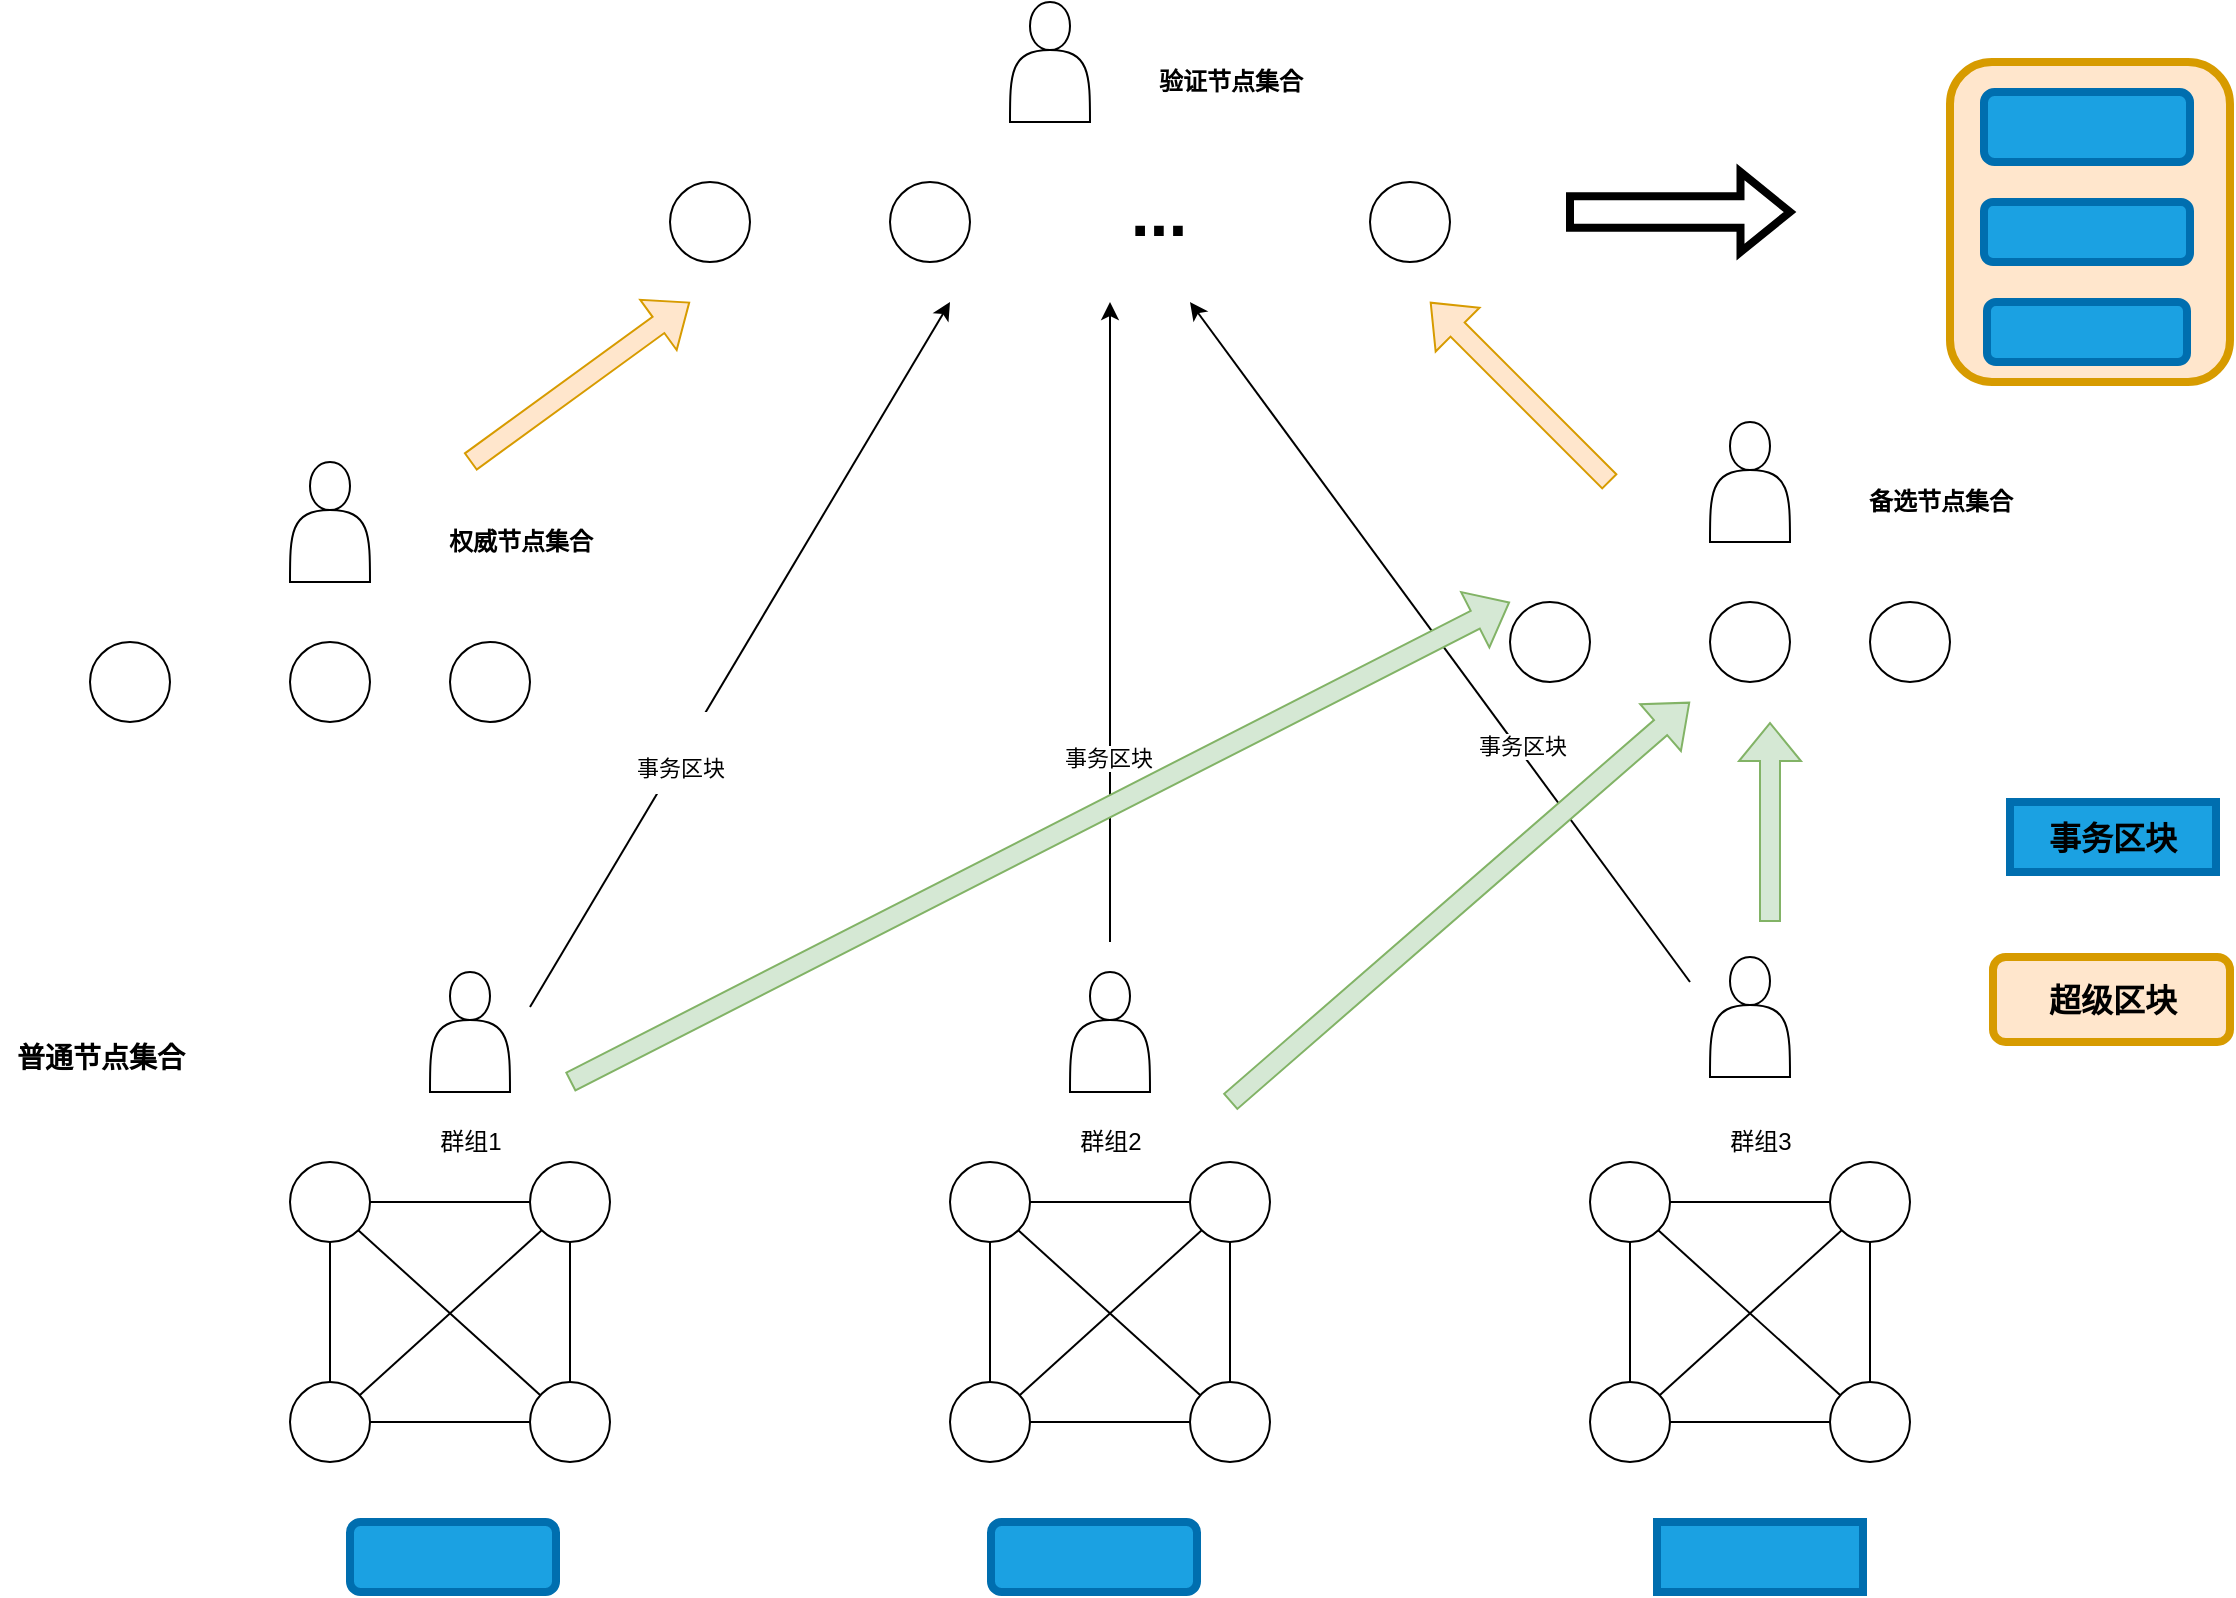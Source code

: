<mxfile version="18.1.1" type="github"><diagram id="0IEPuNrNNNANQbASm3SN" name="第 1 页"><mxGraphModel dx="2858" dy="1089" grid="1" gridSize="10" guides="1" tooltips="1" connect="1" arrows="1" fold="1" page="1" pageScale="1" pageWidth="827" pageHeight="1169" math="0" shadow="0"><root><mxCell id="0"/><mxCell id="1" parent="0"/><mxCell id="gnldVlwP_P8i2M24DotM-1" value="" style="shape=actor;whiteSpace=wrap;html=1;" parent="1" vertex="1"><mxGeometry x="340" y="40" width="40" height="60" as="geometry"/></mxCell><mxCell id="gnldVlwP_P8i2M24DotM-3" value="" style="ellipse;whiteSpace=wrap;html=1;aspect=fixed;" parent="1" vertex="1"><mxGeometry x="170" y="130" width="40" height="40" as="geometry"/></mxCell><mxCell id="gnldVlwP_P8i2M24DotM-6" value="验证节点集合" style="text;html=1;align=center;verticalAlign=middle;resizable=0;points=[];autosize=1;strokeColor=none;fillColor=none;fontStyle=1" parent="1" vertex="1"><mxGeometry x="405" y="70" width="90" height="20" as="geometry"/></mxCell><mxCell id="gnldVlwP_P8i2M24DotM-7" value="" style="ellipse;whiteSpace=wrap;html=1;aspect=fixed;" parent="1" vertex="1"><mxGeometry x="280" y="130" width="40" height="40" as="geometry"/></mxCell><mxCell id="gnldVlwP_P8i2M24DotM-9" value="" style="ellipse;whiteSpace=wrap;html=1;aspect=fixed;" parent="1" vertex="1"><mxGeometry x="520" y="130" width="40" height="40" as="geometry"/></mxCell><mxCell id="gnldVlwP_P8i2M24DotM-10" value="..." style="text;html=1;align=center;verticalAlign=middle;resizable=0;points=[];autosize=1;strokeColor=none;fillColor=none;fontStyle=1;strokeWidth=4;fontSize=34;" parent="1" vertex="1"><mxGeometry x="393.5" y="120" width="40" height="50" as="geometry"/></mxCell><mxCell id="gnldVlwP_P8i2M24DotM-11" value="" style="shape=actor;whiteSpace=wrap;html=1;" parent="1" vertex="1"><mxGeometry x="-20" y="270" width="40" height="60" as="geometry"/></mxCell><mxCell id="gnldVlwP_P8i2M24DotM-12" value="" style="ellipse;whiteSpace=wrap;html=1;aspect=fixed;" parent="1" vertex="1"><mxGeometry x="-120" y="360" width="40" height="40" as="geometry"/></mxCell><mxCell id="gnldVlwP_P8i2M24DotM-13" value="权威节点集合" style="text;html=1;align=center;verticalAlign=middle;resizable=0;points=[];autosize=1;strokeColor=none;fillColor=none;fontStyle=1" parent="1" vertex="1"><mxGeometry x="50" y="300" width="90" height="20" as="geometry"/></mxCell><mxCell id="gnldVlwP_P8i2M24DotM-14" value="" style="ellipse;whiteSpace=wrap;html=1;aspect=fixed;" parent="1" vertex="1"><mxGeometry x="-20" y="360" width="40" height="40" as="geometry"/></mxCell><mxCell id="gnldVlwP_P8i2M24DotM-15" value="" style="ellipse;whiteSpace=wrap;html=1;aspect=fixed;" parent="1" vertex="1"><mxGeometry x="60" y="360" width="40" height="40" as="geometry"/></mxCell><mxCell id="gnldVlwP_P8i2M24DotM-18" value="" style="shape=flexArrow;endArrow=classic;html=1;rounded=0;fontSize=34;fillColor=#ffe6cc;strokeColor=#d79b00;" parent="1" edge="1"><mxGeometry width="50" height="50" relative="1" as="geometry"><mxPoint x="70" y="270" as="sourcePoint"/><mxPoint x="180" y="190" as="targetPoint"/></mxGeometry></mxCell><mxCell id="gnldVlwP_P8i2M24DotM-19" value="" style="shape=actor;whiteSpace=wrap;html=1;" parent="1" vertex="1"><mxGeometry x="690" y="250" width="40" height="60" as="geometry"/></mxCell><mxCell id="gnldVlwP_P8i2M24DotM-20" value="" style="ellipse;whiteSpace=wrap;html=1;aspect=fixed;" parent="1" vertex="1"><mxGeometry x="590" y="340" width="40" height="40" as="geometry"/></mxCell><mxCell id="gnldVlwP_P8i2M24DotM-21" value="备选节点集合" style="text;html=1;align=center;verticalAlign=middle;resizable=0;points=[];autosize=1;strokeColor=none;fillColor=none;fontStyle=1" parent="1" vertex="1"><mxGeometry x="760" y="280" width="90" height="20" as="geometry"/></mxCell><mxCell id="gnldVlwP_P8i2M24DotM-22" value="" style="ellipse;whiteSpace=wrap;html=1;aspect=fixed;" parent="1" vertex="1"><mxGeometry x="690" y="340" width="40" height="40" as="geometry"/></mxCell><mxCell id="gnldVlwP_P8i2M24DotM-23" value="" style="ellipse;whiteSpace=wrap;html=1;aspect=fixed;" parent="1" vertex="1"><mxGeometry x="770" y="340" width="40" height="40" as="geometry"/></mxCell><mxCell id="gnldVlwP_P8i2M24DotM-24" value="" style="shape=flexArrow;endArrow=classic;html=1;rounded=0;fontSize=34;fillColor=#ffe6cc;strokeColor=#d79b00;" parent="1" edge="1"><mxGeometry width="50" height="50" relative="1" as="geometry"><mxPoint x="640" y="280" as="sourcePoint"/><mxPoint x="550" y="190" as="targetPoint"/></mxGeometry></mxCell><mxCell id="gnldVlwP_P8i2M24DotM-26" value="" style="shape=actor;whiteSpace=wrap;html=1;" parent="1" vertex="1"><mxGeometry x="50" y="525" width="40" height="60" as="geometry"/></mxCell><mxCell id="gnldVlwP_P8i2M24DotM-46" style="edgeStyle=orthogonalEdgeStyle;rounded=0;orthogonalLoop=1;jettySize=auto;html=1;entryX=0;entryY=0.5;entryDx=0;entryDy=0;fontSize=34;endArrow=none;endFill=0;" parent="1" source="gnldVlwP_P8i2M24DotM-27" target="gnldVlwP_P8i2M24DotM-29" edge="1"><mxGeometry relative="1" as="geometry"/></mxCell><mxCell id="gnldVlwP_P8i2M24DotM-50" style="edgeStyle=orthogonalEdgeStyle;rounded=0;orthogonalLoop=1;jettySize=auto;html=1;exitX=0.5;exitY=1;exitDx=0;exitDy=0;fontSize=34;endArrow=none;endFill=0;" parent="1" source="gnldVlwP_P8i2M24DotM-27" target="gnldVlwP_P8i2M24DotM-28" edge="1"><mxGeometry relative="1" as="geometry"/></mxCell><mxCell id="gnldVlwP_P8i2M24DotM-27" value="" style="ellipse;whiteSpace=wrap;html=1;aspect=fixed;" parent="1" vertex="1"><mxGeometry x="-20" y="620" width="40" height="40" as="geometry"/></mxCell><mxCell id="gnldVlwP_P8i2M24DotM-54" style="edgeStyle=none;rounded=0;orthogonalLoop=1;jettySize=auto;html=1;entryX=0;entryY=1;entryDx=0;entryDy=0;fontSize=34;endArrow=none;endFill=0;" parent="1" source="gnldVlwP_P8i2M24DotM-28" target="gnldVlwP_P8i2M24DotM-29" edge="1"><mxGeometry relative="1" as="geometry"/></mxCell><mxCell id="gnldVlwP_P8i2M24DotM-28" value="" style="ellipse;whiteSpace=wrap;html=1;aspect=fixed;" parent="1" vertex="1"><mxGeometry x="-20" y="730" width="40" height="40" as="geometry"/></mxCell><mxCell id="gnldVlwP_P8i2M24DotM-29" value="" style="ellipse;whiteSpace=wrap;html=1;aspect=fixed;" parent="1" vertex="1"><mxGeometry x="100" y="620" width="40" height="40" as="geometry"/></mxCell><mxCell id="gnldVlwP_P8i2M24DotM-51" style="edgeStyle=orthogonalEdgeStyle;rounded=0;orthogonalLoop=1;jettySize=auto;html=1;entryX=0.5;entryY=1;entryDx=0;entryDy=0;fontSize=34;endArrow=none;endFill=0;" parent="1" source="gnldVlwP_P8i2M24DotM-30" target="gnldVlwP_P8i2M24DotM-29" edge="1"><mxGeometry relative="1" as="geometry"/></mxCell><mxCell id="gnldVlwP_P8i2M24DotM-52" style="edgeStyle=orthogonalEdgeStyle;rounded=0;orthogonalLoop=1;jettySize=auto;html=1;entryX=1;entryY=0.5;entryDx=0;entryDy=0;fontSize=34;endArrow=none;endFill=0;" parent="1" source="gnldVlwP_P8i2M24DotM-30" target="gnldVlwP_P8i2M24DotM-28" edge="1"><mxGeometry relative="1" as="geometry"/></mxCell><mxCell id="gnldVlwP_P8i2M24DotM-53" style="rounded=0;orthogonalLoop=1;jettySize=auto;html=1;entryX=1;entryY=1;entryDx=0;entryDy=0;fontSize=34;endArrow=none;endFill=0;" parent="1" source="gnldVlwP_P8i2M24DotM-30" target="gnldVlwP_P8i2M24DotM-27" edge="1"><mxGeometry relative="1" as="geometry"/></mxCell><mxCell id="gnldVlwP_P8i2M24DotM-30" value="" style="ellipse;whiteSpace=wrap;html=1;aspect=fixed;" parent="1" vertex="1"><mxGeometry x="100" y="730" width="40" height="40" as="geometry"/></mxCell><mxCell id="gnldVlwP_P8i2M24DotM-32" value="" style="shape=actor;whiteSpace=wrap;html=1;" parent="1" vertex="1"><mxGeometry x="370" y="525" width="40" height="60" as="geometry"/></mxCell><mxCell id="gnldVlwP_P8i2M24DotM-37" value="" style="shape=actor;whiteSpace=wrap;html=1;" parent="1" vertex="1"><mxGeometry x="690" y="517.5" width="40" height="60" as="geometry"/></mxCell><mxCell id="gnldVlwP_P8i2M24DotM-55" style="edgeStyle=orthogonalEdgeStyle;rounded=0;orthogonalLoop=1;jettySize=auto;html=1;entryX=0;entryY=0.5;entryDx=0;entryDy=0;fontSize=34;endArrow=none;endFill=0;" parent="1" source="gnldVlwP_P8i2M24DotM-57" target="gnldVlwP_P8i2M24DotM-60" edge="1"><mxGeometry relative="1" as="geometry"/></mxCell><mxCell id="gnldVlwP_P8i2M24DotM-56" style="edgeStyle=orthogonalEdgeStyle;rounded=0;orthogonalLoop=1;jettySize=auto;html=1;exitX=0.5;exitY=1;exitDx=0;exitDy=0;fontSize=34;endArrow=none;endFill=0;" parent="1" source="gnldVlwP_P8i2M24DotM-57" target="gnldVlwP_P8i2M24DotM-59" edge="1"><mxGeometry relative="1" as="geometry"/></mxCell><mxCell id="gnldVlwP_P8i2M24DotM-57" value="" style="ellipse;whiteSpace=wrap;html=1;aspect=fixed;" parent="1" vertex="1"><mxGeometry x="310" y="620" width="40" height="40" as="geometry"/></mxCell><mxCell id="gnldVlwP_P8i2M24DotM-58" style="edgeStyle=none;rounded=0;orthogonalLoop=1;jettySize=auto;html=1;entryX=0;entryY=1;entryDx=0;entryDy=0;fontSize=34;endArrow=none;endFill=0;" parent="1" source="gnldVlwP_P8i2M24DotM-59" target="gnldVlwP_P8i2M24DotM-60" edge="1"><mxGeometry relative="1" as="geometry"/></mxCell><mxCell id="gnldVlwP_P8i2M24DotM-59" value="" style="ellipse;whiteSpace=wrap;html=1;aspect=fixed;" parent="1" vertex="1"><mxGeometry x="310" y="730" width="40" height="40" as="geometry"/></mxCell><mxCell id="gnldVlwP_P8i2M24DotM-60" value="" style="ellipse;whiteSpace=wrap;html=1;aspect=fixed;" parent="1" vertex="1"><mxGeometry x="430" y="620" width="40" height="40" as="geometry"/></mxCell><mxCell id="gnldVlwP_P8i2M24DotM-61" style="edgeStyle=orthogonalEdgeStyle;rounded=0;orthogonalLoop=1;jettySize=auto;html=1;entryX=0.5;entryY=1;entryDx=0;entryDy=0;fontSize=34;endArrow=none;endFill=0;" parent="1" source="gnldVlwP_P8i2M24DotM-64" target="gnldVlwP_P8i2M24DotM-60" edge="1"><mxGeometry relative="1" as="geometry"/></mxCell><mxCell id="gnldVlwP_P8i2M24DotM-62" style="edgeStyle=orthogonalEdgeStyle;rounded=0;orthogonalLoop=1;jettySize=auto;html=1;entryX=1;entryY=0.5;entryDx=0;entryDy=0;fontSize=34;endArrow=none;endFill=0;" parent="1" source="gnldVlwP_P8i2M24DotM-64" target="gnldVlwP_P8i2M24DotM-59" edge="1"><mxGeometry relative="1" as="geometry"/></mxCell><mxCell id="gnldVlwP_P8i2M24DotM-63" style="rounded=0;orthogonalLoop=1;jettySize=auto;html=1;entryX=1;entryY=1;entryDx=0;entryDy=0;fontSize=34;endArrow=none;endFill=0;" parent="1" source="gnldVlwP_P8i2M24DotM-64" target="gnldVlwP_P8i2M24DotM-57" edge="1"><mxGeometry relative="1" as="geometry"/></mxCell><mxCell id="gnldVlwP_P8i2M24DotM-64" value="" style="ellipse;whiteSpace=wrap;html=1;aspect=fixed;" parent="1" vertex="1"><mxGeometry x="430" y="730" width="40" height="40" as="geometry"/></mxCell><mxCell id="gnldVlwP_P8i2M24DotM-65" style="edgeStyle=orthogonalEdgeStyle;rounded=0;orthogonalLoop=1;jettySize=auto;html=1;entryX=0;entryY=0.5;entryDx=0;entryDy=0;fontSize=34;endArrow=none;endFill=0;" parent="1" source="gnldVlwP_P8i2M24DotM-67" target="gnldVlwP_P8i2M24DotM-70" edge="1"><mxGeometry relative="1" as="geometry"/></mxCell><mxCell id="gnldVlwP_P8i2M24DotM-66" style="edgeStyle=orthogonalEdgeStyle;rounded=0;orthogonalLoop=1;jettySize=auto;html=1;exitX=0.5;exitY=1;exitDx=0;exitDy=0;fontSize=34;endArrow=none;endFill=0;" parent="1" source="gnldVlwP_P8i2M24DotM-67" target="gnldVlwP_P8i2M24DotM-69" edge="1"><mxGeometry relative="1" as="geometry"/></mxCell><mxCell id="gnldVlwP_P8i2M24DotM-67" value="" style="ellipse;whiteSpace=wrap;html=1;aspect=fixed;" parent="1" vertex="1"><mxGeometry x="630" y="620" width="40" height="40" as="geometry"/></mxCell><mxCell id="gnldVlwP_P8i2M24DotM-68" style="edgeStyle=none;rounded=0;orthogonalLoop=1;jettySize=auto;html=1;entryX=0;entryY=1;entryDx=0;entryDy=0;fontSize=34;endArrow=none;endFill=0;" parent="1" source="gnldVlwP_P8i2M24DotM-69" target="gnldVlwP_P8i2M24DotM-70" edge="1"><mxGeometry relative="1" as="geometry"/></mxCell><mxCell id="gnldVlwP_P8i2M24DotM-69" value="" style="ellipse;whiteSpace=wrap;html=1;aspect=fixed;" parent="1" vertex="1"><mxGeometry x="630" y="730" width="40" height="40" as="geometry"/></mxCell><mxCell id="gnldVlwP_P8i2M24DotM-70" value="" style="ellipse;whiteSpace=wrap;html=1;aspect=fixed;" parent="1" vertex="1"><mxGeometry x="750" y="620" width="40" height="40" as="geometry"/></mxCell><mxCell id="gnldVlwP_P8i2M24DotM-71" style="edgeStyle=orthogonalEdgeStyle;rounded=0;orthogonalLoop=1;jettySize=auto;html=1;entryX=0.5;entryY=1;entryDx=0;entryDy=0;fontSize=34;endArrow=none;endFill=0;" parent="1" source="gnldVlwP_P8i2M24DotM-74" target="gnldVlwP_P8i2M24DotM-70" edge="1"><mxGeometry relative="1" as="geometry"/></mxCell><mxCell id="gnldVlwP_P8i2M24DotM-72" style="edgeStyle=orthogonalEdgeStyle;rounded=0;orthogonalLoop=1;jettySize=auto;html=1;entryX=1;entryY=0.5;entryDx=0;entryDy=0;fontSize=34;endArrow=none;endFill=0;" parent="1" source="gnldVlwP_P8i2M24DotM-74" target="gnldVlwP_P8i2M24DotM-69" edge="1"><mxGeometry relative="1" as="geometry"/></mxCell><mxCell id="gnldVlwP_P8i2M24DotM-73" style="rounded=0;orthogonalLoop=1;jettySize=auto;html=1;entryX=1;entryY=1;entryDx=0;entryDy=0;fontSize=34;endArrow=none;endFill=0;" parent="1" source="gnldVlwP_P8i2M24DotM-74" target="gnldVlwP_P8i2M24DotM-67" edge="1"><mxGeometry relative="1" as="geometry"/></mxCell><mxCell id="gnldVlwP_P8i2M24DotM-74" value="" style="ellipse;whiteSpace=wrap;html=1;aspect=fixed;" parent="1" vertex="1"><mxGeometry x="750" y="730" width="40" height="40" as="geometry"/></mxCell><mxCell id="gnldVlwP_P8i2M24DotM-77" value="" style="endArrow=classic;html=1;rounded=0;fontSize=34;" parent="1" edge="1"><mxGeometry width="50" height="50" relative="1" as="geometry"><mxPoint x="100" y="542.5" as="sourcePoint"/><mxPoint x="310" y="190" as="targetPoint"/></mxGeometry></mxCell><mxCell id="gnldVlwP_P8i2M24DotM-80" value="&lt;font style=&quot;font-size: 11px&quot;&gt;事务区块&lt;/font&gt;" style="edgeLabel;html=1;align=center;verticalAlign=middle;resizable=0;points=[];fontSize=34;" parent="gnldVlwP_P8i2M24DotM-77" vertex="1" connectable="0"><mxGeometry x="-0.275" y="1" relative="1" as="geometry"><mxPoint as="offset"/></mxGeometry></mxCell><mxCell id="gnldVlwP_P8i2M24DotM-78" value="" style="endArrow=classic;html=1;rounded=0;fontSize=34;" parent="1" edge="1"><mxGeometry width="50" height="50" relative="1" as="geometry"><mxPoint x="390" y="510" as="sourcePoint"/><mxPoint x="390" y="190" as="targetPoint"/></mxGeometry></mxCell><mxCell id="gnldVlwP_P8i2M24DotM-81" value="事务区块" style="edgeLabel;html=1;align=center;verticalAlign=middle;resizable=0;points=[];fontSize=11;" parent="gnldVlwP_P8i2M24DotM-78" vertex="1" connectable="0"><mxGeometry x="-0.425" y="1" relative="1" as="geometry"><mxPoint as="offset"/></mxGeometry></mxCell><mxCell id="gnldVlwP_P8i2M24DotM-79" value="" style="endArrow=classic;html=1;rounded=0;fontSize=34;" parent="1" edge="1"><mxGeometry width="50" height="50" relative="1" as="geometry"><mxPoint x="680" y="530" as="sourcePoint"/><mxPoint x="430" y="190" as="targetPoint"/></mxGeometry></mxCell><mxCell id="gnldVlwP_P8i2M24DotM-82" value="事务区块" style="edgeLabel;html=1;align=center;verticalAlign=middle;resizable=0;points=[];fontSize=11;" parent="gnldVlwP_P8i2M24DotM-79" vertex="1" connectable="0"><mxGeometry x="-0.314" y="-2" relative="1" as="geometry"><mxPoint as="offset"/></mxGeometry></mxCell><mxCell id="gnldVlwP_P8i2M24DotM-83" value="&lt;b&gt;&lt;font style=&quot;font-size: 14px&quot;&gt;普通节点集合&lt;/font&gt;&lt;/b&gt;" style="text;html=1;align=center;verticalAlign=middle;resizable=0;points=[];autosize=1;strokeColor=none;fillColor=none;" parent="1" vertex="1"><mxGeometry x="-165" y="557.5" width="100" height="20" as="geometry"/></mxCell><mxCell id="gnldVlwP_P8i2M24DotM-87" value="群组3" style="text;html=1;align=center;verticalAlign=middle;resizable=0;points=[];autosize=1;strokeColor=none;fillColor=none;" parent="1" vertex="1"><mxGeometry x="690" y="600" width="50" height="20" as="geometry"/></mxCell><mxCell id="gnldVlwP_P8i2M24DotM-88" value="群组2" style="text;html=1;align=center;verticalAlign=middle;resizable=0;points=[];autosize=1;strokeColor=none;fillColor=none;" parent="1" vertex="1"><mxGeometry x="365" y="600" width="50" height="20" as="geometry"/></mxCell><mxCell id="gnldVlwP_P8i2M24DotM-89" value="群组1" style="text;html=1;align=center;verticalAlign=middle;resizable=0;points=[];autosize=1;strokeColor=none;fillColor=none;" parent="1" vertex="1"><mxGeometry x="45" y="600" width="50" height="20" as="geometry"/></mxCell><mxCell id="gnldVlwP_P8i2M24DotM-90" value="" style="shape=flexArrow;endArrow=classic;html=1;rounded=0;fontSize=14;fillColor=#d5e8d4;strokeColor=#82b366;" parent="1" edge="1"><mxGeometry width="50" height="50" relative="1" as="geometry"><mxPoint x="120" y="580" as="sourcePoint"/><mxPoint x="590" y="340" as="targetPoint"/></mxGeometry></mxCell><mxCell id="gnldVlwP_P8i2M24DotM-91" value="" style="shape=flexArrow;endArrow=classic;html=1;rounded=0;fontSize=14;fillColor=#d5e8d4;strokeColor=#82b366;" parent="1" edge="1"><mxGeometry width="50" height="50" relative="1" as="geometry"><mxPoint x="450" y="590" as="sourcePoint"/><mxPoint x="680" y="390" as="targetPoint"/></mxGeometry></mxCell><mxCell id="gnldVlwP_P8i2M24DotM-92" value="" style="shape=flexArrow;endArrow=classic;html=1;rounded=0;fontSize=14;fillColor=#d5e8d4;strokeColor=#82b366;" parent="1" edge="1"><mxGeometry width="50" height="50" relative="1" as="geometry"><mxPoint x="720" y="500" as="sourcePoint"/><mxPoint x="720" y="400" as="targetPoint"/></mxGeometry></mxCell><mxCell id="gnldVlwP_P8i2M24DotM-94" value="" style="shape=singleArrow;whiteSpace=wrap;html=1;fontSize=14;strokeWidth=4;arrowWidth=0.391;arrowSize=0.225;" parent="1" vertex="1"><mxGeometry x="620" y="125" width="110" height="40" as="geometry"/></mxCell><mxCell id="gnldVlwP_P8i2M24DotM-95" value="" style="rounded=1;whiteSpace=wrap;html=1;fontSize=14;strokeWidth=4;fillColor=#ffe6cc;strokeColor=#d79b00;" parent="1" vertex="1"><mxGeometry x="810" y="70" width="140" height="160" as="geometry"/></mxCell><mxCell id="gnldVlwP_P8i2M24DotM-96" value="" style="rounded=1;whiteSpace=wrap;html=1;fontSize=14;strokeWidth=4;fillColor=#1ba1e2;fontColor=#ffffff;strokeColor=#006EAF;" parent="1" vertex="1"><mxGeometry x="827" y="85" width="103" height="35" as="geometry"/></mxCell><mxCell id="gnldVlwP_P8i2M24DotM-97" value="" style="rounded=1;whiteSpace=wrap;html=1;fontSize=14;strokeWidth=4;fillColor=#1ba1e2;fontColor=#ffffff;strokeColor=#006EAF;" parent="1" vertex="1"><mxGeometry x="827" y="140" width="103" height="30" as="geometry"/></mxCell><mxCell id="gnldVlwP_P8i2M24DotM-98" value="" style="rounded=1;whiteSpace=wrap;html=1;fontSize=14;strokeWidth=4;fillColor=#1ba1e2;fontColor=#ffffff;strokeColor=#006EAF;" parent="1" vertex="1"><mxGeometry x="828.5" y="190" width="100" height="30" as="geometry"/></mxCell><mxCell id="gnldVlwP_P8i2M24DotM-99" value="" style="rounded=1;whiteSpace=wrap;html=1;fontSize=14;strokeWidth=4;fillColor=#1ba1e2;fontColor=#ffffff;strokeColor=#006EAF;" parent="1" vertex="1"><mxGeometry x="10" y="800" width="103" height="35" as="geometry"/></mxCell><mxCell id="gnldVlwP_P8i2M24DotM-100" value="" style="rounded=1;whiteSpace=wrap;html=1;fontSize=14;strokeWidth=4;fillColor=#1ba1e2;fontColor=#ffffff;strokeColor=#006EAF;" parent="1" vertex="1"><mxGeometry x="330.5" y="800" width="103" height="35" as="geometry"/></mxCell><mxCell id="gnldVlwP_P8i2M24DotM-101" value="" style="rounded=1;whiteSpace=wrap;html=1;fontSize=14;strokeWidth=4;fillColor=#1ba1e2;fontColor=#ffffff;strokeColor=#006EAF;arcSize=0;" parent="1" vertex="1"><mxGeometry x="663.5" y="800" width="103" height="35" as="geometry"/></mxCell><mxCell id="BeRiU21836lR6QpORrOe-2" value="事务区块" style="rounded=1;whiteSpace=wrap;html=1;fontSize=16;strokeWidth=4;fillColor=#1ba1e2;fontColor=#000000;strokeColor=#006EAF;arcSize=0;fontStyle=1" vertex="1" parent="1"><mxGeometry x="840" y="440" width="103" height="35" as="geometry"/></mxCell><mxCell id="BeRiU21836lR6QpORrOe-3" value="超级区块" style="rounded=1;whiteSpace=wrap;html=1;fontSize=16;strokeWidth=4;fillColor=#ffe6cc;strokeColor=#d79b00;fontColor=#000000;fontStyle=1" vertex="1" parent="1"><mxGeometry x="831.5" y="517.5" width="118.5" height="42.5" as="geometry"/></mxCell></root></mxGraphModel></diagram></mxfile>